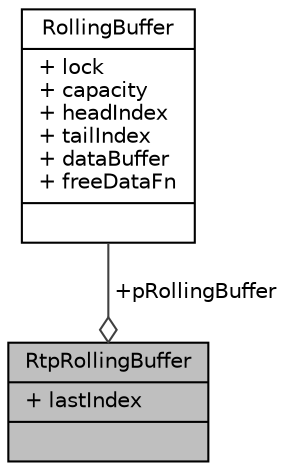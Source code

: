 digraph "RtpRollingBuffer"
{
 // LATEX_PDF_SIZE
  edge [fontname="Helvetica",fontsize="10",labelfontname="Helvetica",labelfontsize="10"];
  node [fontname="Helvetica",fontsize="10",shape=record];
  Node1 [label="{RtpRollingBuffer\n|+ lastIndex\l|}",height=0.2,width=0.4,color="black", fillcolor="grey75", style="filled", fontcolor="black",tooltip=" "];
  Node2 -> Node1 [color="grey25",fontsize="10",style="solid",label=" +pRollingBuffer" ,arrowhead="odiamond",fontname="Helvetica"];
  Node2 [label="{RollingBuffer\n|+ lock\l+ capacity\l+ headIndex\l+ tailIndex\l+ dataBuffer\l+ freeDataFn\l|}",height=0.2,width=0.4,color="black", fillcolor="white", style="filled",URL="$structRollingBuffer.html",tooltip=" "];
}

